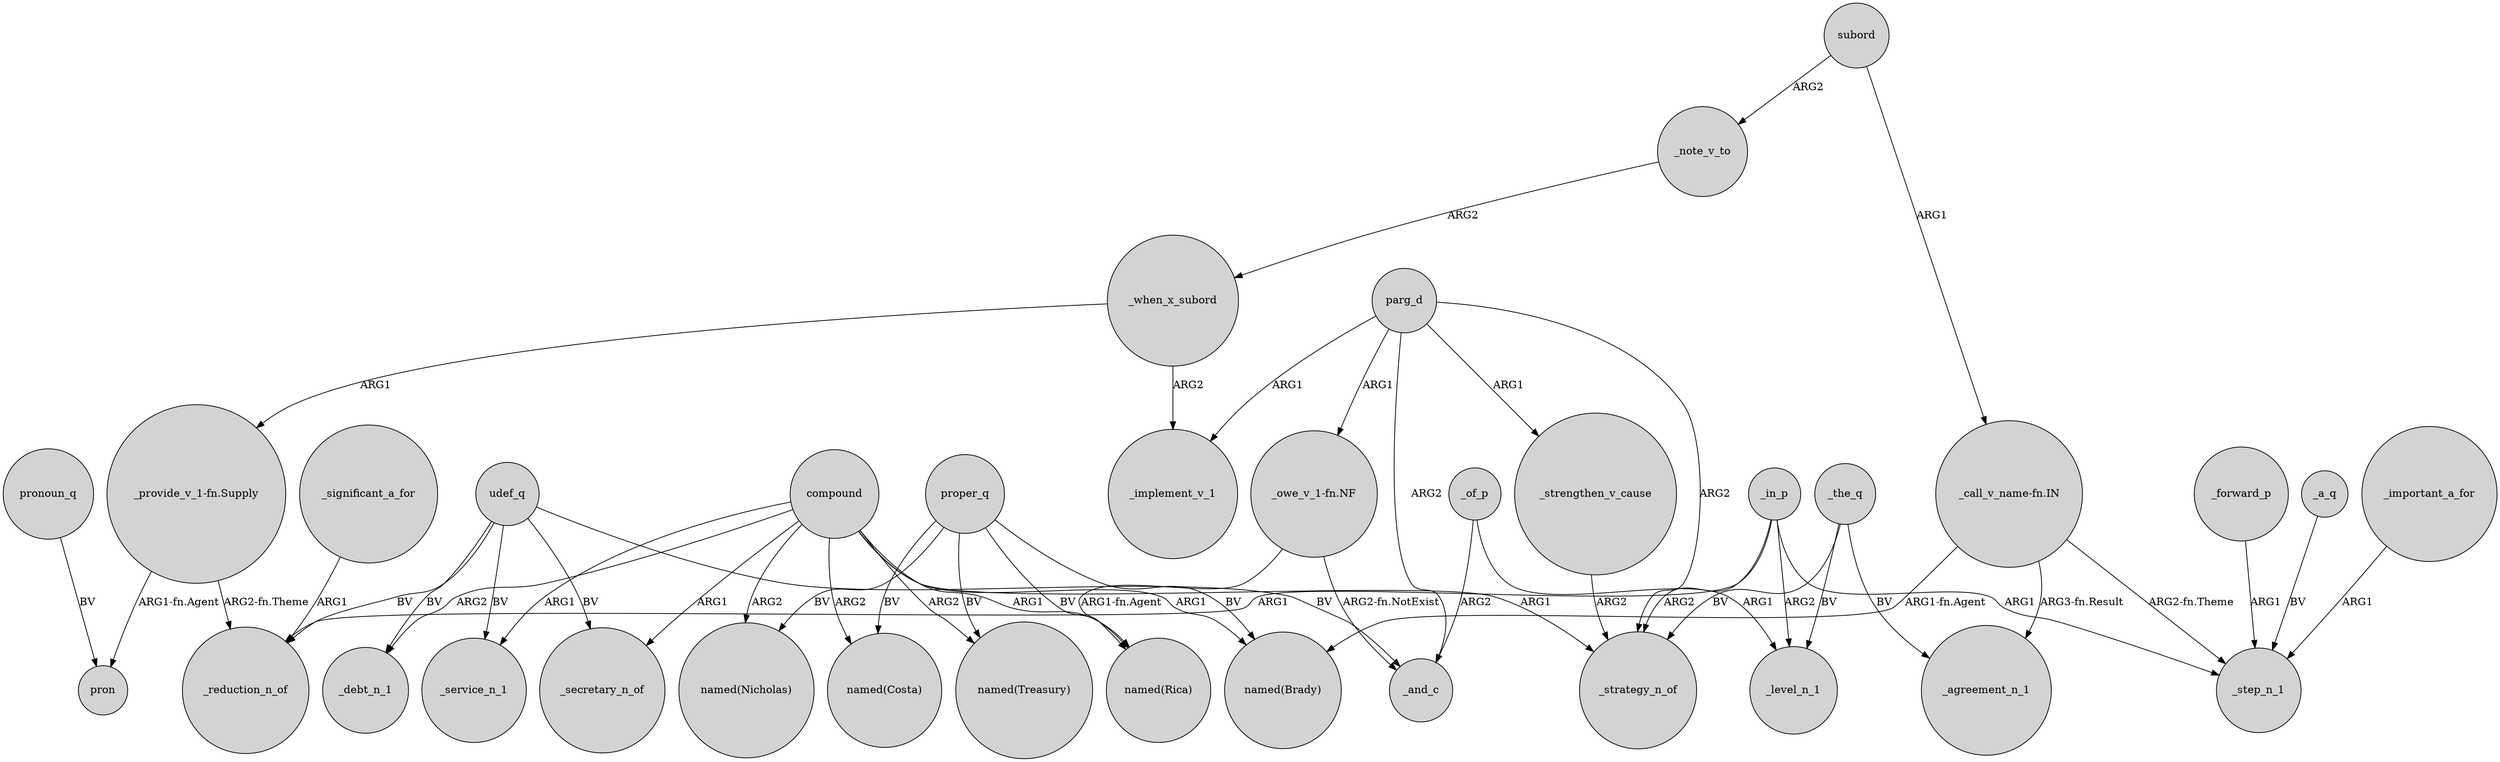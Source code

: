 digraph {
	node [shape=circle style=filled]
	"_provide_v_1-fn.Supply" -> pron [label="ARG1-fn.Agent"]
	compound -> "named(Treasury)" [label=ARG2]
	udef_q -> _secretary_n_of [label=BV]
	parg_d -> _strategy_n_of [label=ARG2]
	_when_x_subord -> "_provide_v_1-fn.Supply" [label=ARG1]
	"_call_v_name-fn.IN" -> _agreement_n_1 [label="ARG3-fn.Result"]
	_important_a_for -> _step_n_1 [label=ARG1]
	compound -> "named(Nicholas)" [label=ARG2]
	_in_p -> _strategy_n_of [label=ARG2]
	_strengthen_v_cause -> _strategy_n_of [label=ARG2]
	"_owe_v_1-fn.NF" -> "named(Rica)" [label="ARG1-fn.Agent"]
	udef_q -> _debt_n_1 [label=BV]
	proper_q -> "named(Costa)" [label=BV]
	compound -> "named(Brady)" [label=ARG1]
	_in_p -> _reduction_n_of [label=ARG1]
	compound -> _debt_n_1 [label=ARG2]
	udef_q -> _reduction_n_of [label=BV]
	compound -> _strategy_n_of [label=ARG1]
	parg_d -> _strengthen_v_cause [label=ARG1]
	_the_q -> _strategy_n_of [label=BV]
	_forward_p -> _step_n_1 [label=ARG1]
	_of_p -> _and_c [label=ARG2]
	_note_v_to -> _when_x_subord [label=ARG2]
	_the_q -> _level_n_1 [label=BV]
	"_call_v_name-fn.IN" -> _step_n_1 [label="ARG2-fn.Theme"]
	"_owe_v_1-fn.NF" -> _and_c [label="ARG2-fn.NotExist"]
	subord -> _note_v_to [label=ARG2]
	parg_d -> _and_c [label=ARG2]
	proper_q -> "named(Brady)" [label=BV]
	_a_q -> _step_n_1 [label=BV]
	pronoun_q -> pron [label=BV]
	parg_d -> "_owe_v_1-fn.NF" [label=ARG1]
	_the_q -> _agreement_n_1 [label=BV]
	udef_q -> _service_n_1 [label=BV]
	compound -> "named(Rica)" [label=ARG1]
	compound -> "named(Costa)" [label=ARG2]
	parg_d -> _implement_v_1 [label=ARG1]
	_of_p -> _level_n_1 [label=ARG1]
	proper_q -> "named(Treasury)" [label=BV]
	proper_q -> "named(Nicholas)" [label=BV]
	"_provide_v_1-fn.Supply" -> _reduction_n_of [label="ARG2-fn.Theme"]
	subord -> "_call_v_name-fn.IN" [label=ARG1]
	proper_q -> "named(Rica)" [label=BV]
	"_call_v_name-fn.IN" -> "named(Brady)" [label="ARG1-fn.Agent"]
	_when_x_subord -> _implement_v_1 [label=ARG2]
	_in_p -> _step_n_1 [label=ARG1]
	compound -> _secretary_n_of [label=ARG1]
	_significant_a_for -> _reduction_n_of [label=ARG1]
	_in_p -> _level_n_1 [label=ARG2]
	udef_q -> _and_c [label=BV]
	compound -> _service_n_1 [label=ARG1]
}
